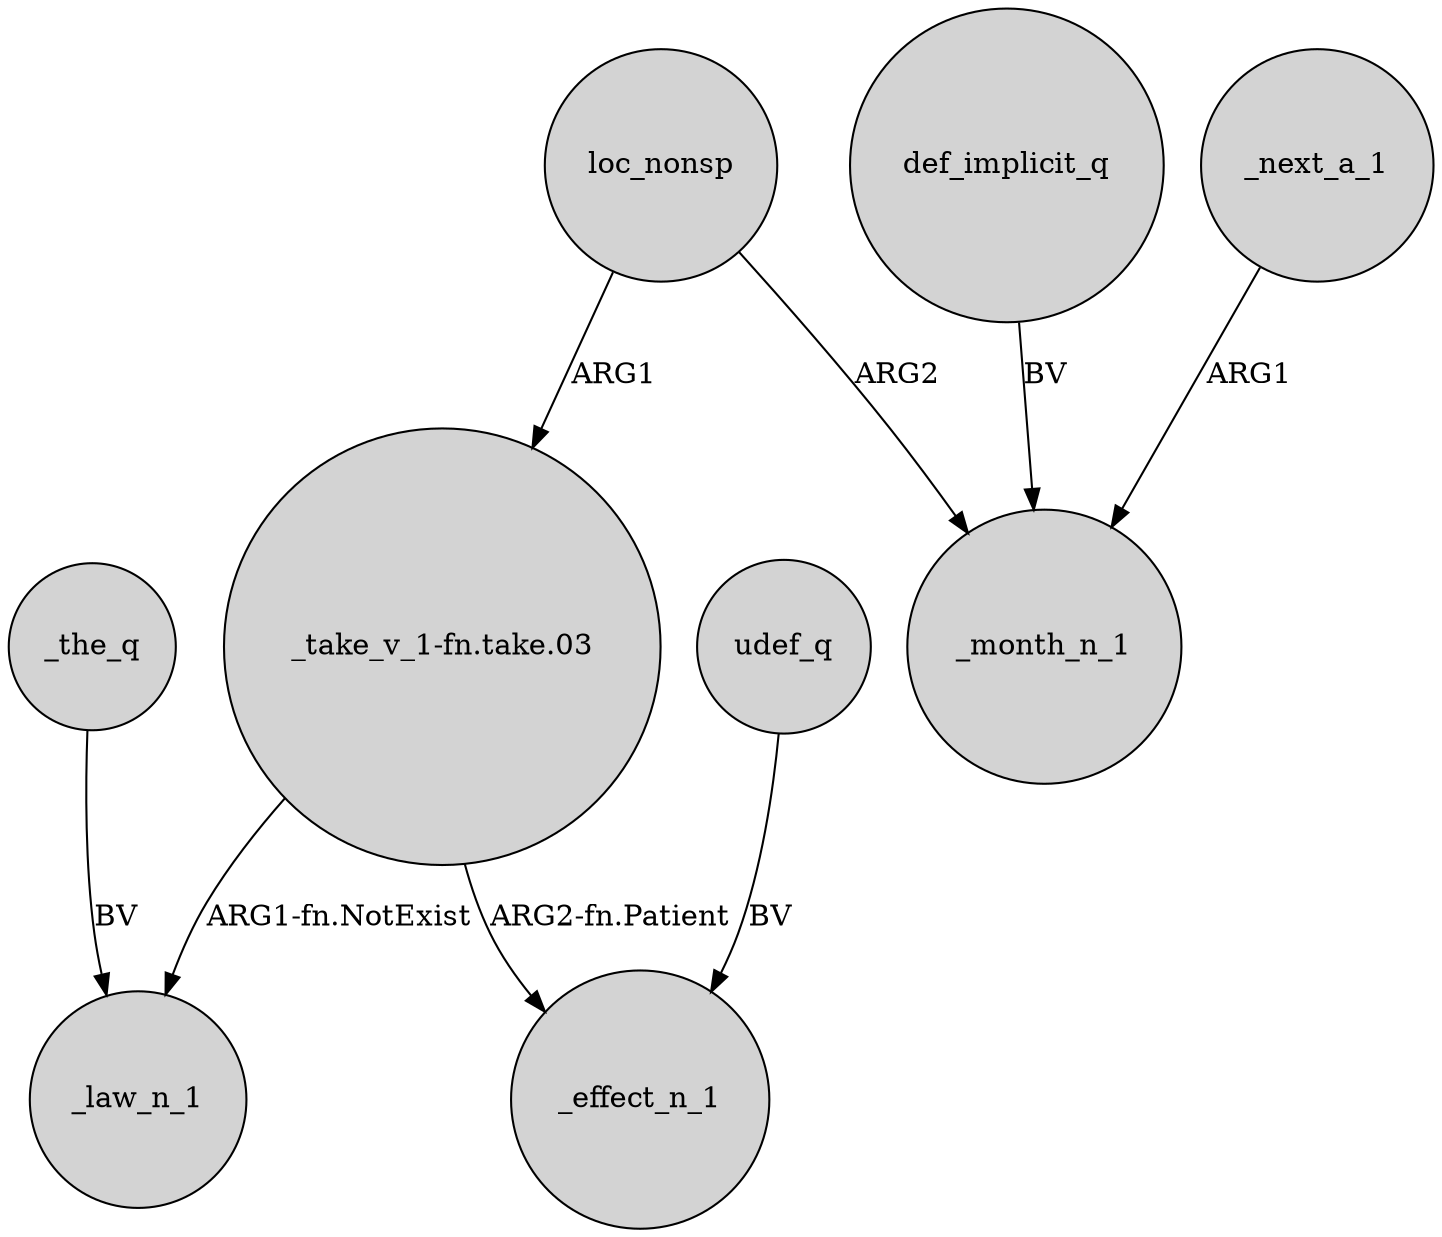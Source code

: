 digraph {
	node [shape=circle style=filled]
	"_take_v_1-fn.take.03" -> _law_n_1 [label="ARG1-fn.NotExist"]
	def_implicit_q -> _month_n_1 [label=BV]
	udef_q -> _effect_n_1 [label=BV]
	loc_nonsp -> _month_n_1 [label=ARG2]
	_next_a_1 -> _month_n_1 [label=ARG1]
	_the_q -> _law_n_1 [label=BV]
	"_take_v_1-fn.take.03" -> _effect_n_1 [label="ARG2-fn.Patient"]
	loc_nonsp -> "_take_v_1-fn.take.03" [label=ARG1]
}
